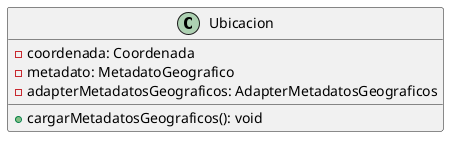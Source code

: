 @startuml
'https://plantuml.com/class-diagram

class Ubicacion {
    - coordenada: Coordenada
    - metadato: MetadatoGeografico
    -adapterMetadatosGeograficos: AdapterMetadatosGeograficos

    + cargarMetadatosGeograficos(): void
}
@enduml